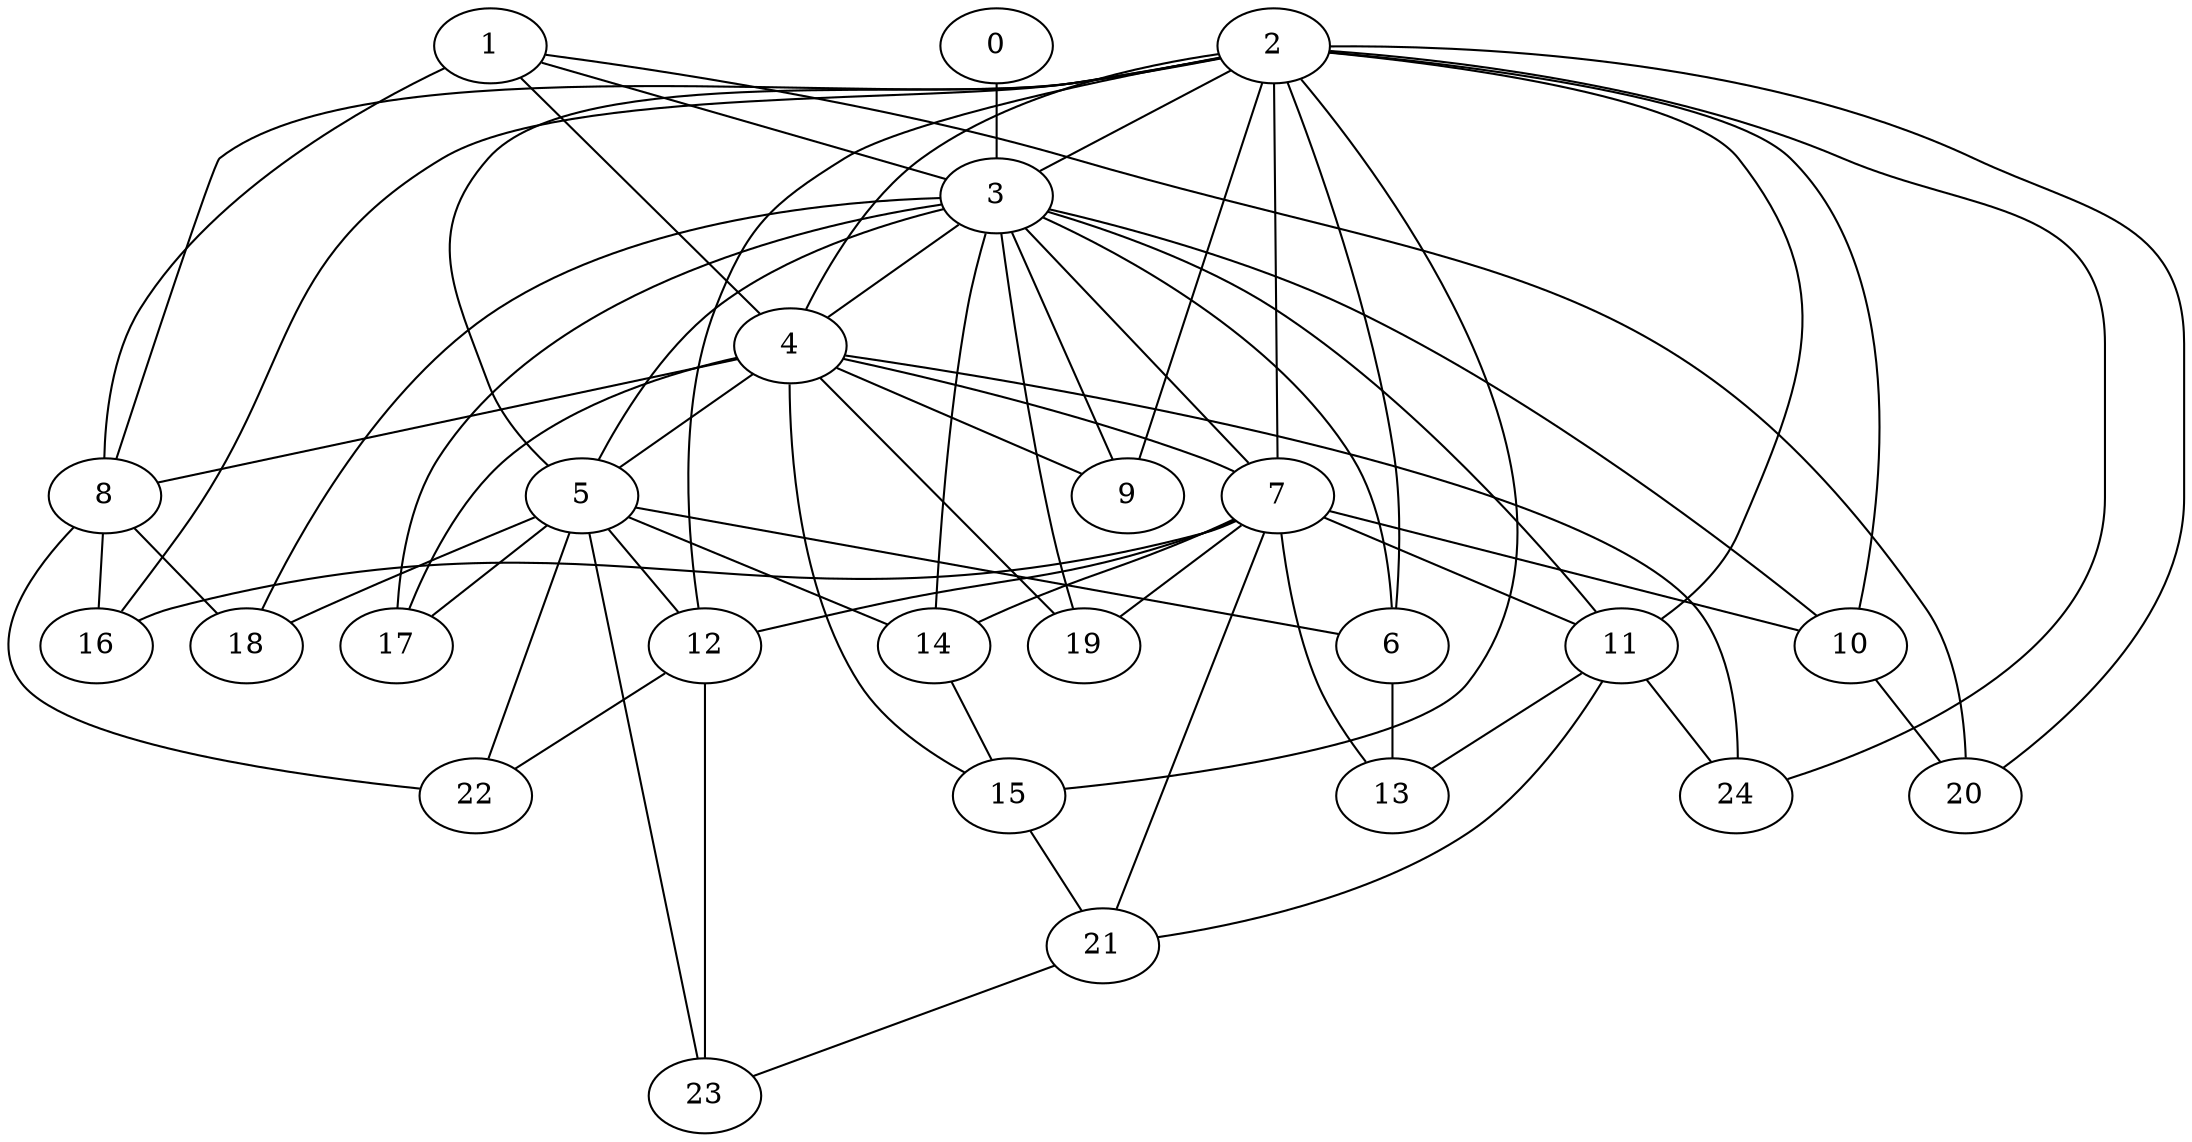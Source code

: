 strict graph "barabasi_albert_graph(25,3)" {
0;
1;
2;
3;
4;
5;
6;
7;
8;
9;
10;
11;
12;
13;
14;
15;
16;
17;
18;
19;
20;
21;
22;
23;
24;
0 -- 3  [is_available=True, prob="0.587274597724"];
1 -- 8  [is_available=True, prob="0.296353080037"];
1 -- 20  [is_available=True, prob="1.0"];
1 -- 3  [is_available=True, prob="0.902236184107"];
1 -- 4  [is_available=True, prob="0.262824071524"];
2 -- 3  [is_available=True, prob="0.797143934353"];
2 -- 4  [is_available=True, prob="0.345564872894"];
2 -- 5  [is_available=True, prob="1.0"];
2 -- 6  [is_available=True, prob="0.751860134404"];
2 -- 7  [is_available=True, prob="0.766832593066"];
2 -- 8  [is_available=True, prob="0.415834296525"];
2 -- 9  [is_available=True, prob="0.619776559525"];
2 -- 10  [is_available=True, prob="0.518856491383"];
2 -- 11  [is_available=True, prob="0.748054337739"];
2 -- 12  [is_available=True, prob="0.265512924558"];
2 -- 15  [is_available=True, prob="0.601050111909"];
2 -- 16  [is_available=True, prob="1.0"];
2 -- 20  [is_available=True, prob="0.630396779534"];
2 -- 24  [is_available=True, prob="1.0"];
3 -- 4  [is_available=True, prob="0.855470657072"];
3 -- 5  [is_available=True, prob="0.138036815179"];
3 -- 6  [is_available=True, prob="0.794615421219"];
3 -- 7  [is_available=True, prob="1.0"];
3 -- 9  [is_available=True, prob="0.848540055452"];
3 -- 10  [is_available=True, prob="0.447819658887"];
3 -- 11  [is_available=True, prob="0.380733485386"];
3 -- 14  [is_available=True, prob="0.995245321993"];
3 -- 17  [is_available=True, prob="0.817493269178"];
3 -- 18  [is_available=True, prob="1.0"];
3 -- 19  [is_available=True, prob="0.962075927147"];
4 -- 5  [is_available=True, prob="0.156725226123"];
4 -- 7  [is_available=True, prob="0.152324103651"];
4 -- 8  [is_available=True, prob="0.485631249958"];
4 -- 9  [is_available=True, prob="0.306839981"];
4 -- 15  [is_available=True, prob="0.45688480683"];
4 -- 17  [is_available=True, prob="1.0"];
4 -- 19  [is_available=True, prob="0.558043974462"];
4 -- 24  [is_available=True, prob="0.256285968215"];
5 -- 6  [is_available=True, prob="0.132142171826"];
5 -- 12  [is_available=True, prob="0.842525875097"];
5 -- 14  [is_available=True, prob="1.0"];
5 -- 17  [is_available=True, prob="0.67347233828"];
5 -- 18  [is_available=True, prob="0.546142342214"];
5 -- 22  [is_available=True, prob="1.0"];
5 -- 23  [is_available=True, prob="1.0"];
6 -- 13  [is_available=True, prob="0.456061546193"];
7 -- 10  [is_available=True, prob="0.74435834683"];
7 -- 11  [is_available=True, prob="1.0"];
7 -- 12  [is_available=True, prob="0.830386770452"];
7 -- 13  [is_available=True, prob="1.0"];
7 -- 14  [is_available=True, prob="0.66716793037"];
7 -- 16  [is_available=True, prob="0.0382425237833"];
7 -- 19  [is_available=True, prob="0.332915778908"];
7 -- 21  [is_available=True, prob="0.832186976678"];
8 -- 16  [is_available=True, prob="1.0"];
8 -- 18  [is_available=True, prob="0.865870270085"];
8 -- 22  [is_available=True, prob="0.912389948344"];
10 -- 20  [is_available=True, prob="0.588677878742"];
11 -- 13  [is_available=True, prob="0.935421592124"];
11 -- 21  [is_available=True, prob="1.0"];
11 -- 24  [is_available=True, prob="1.0"];
12 -- 23  [is_available=True, prob="0.189735887844"];
12 -- 22  [is_available=True, prob="0.132020040628"];
14 -- 15  [is_available=True, prob="0.0328308261471"];
15 -- 21  [is_available=True, prob="0.266139630991"];
21 -- 23  [is_available=True, prob="0.457224374483"];
}
